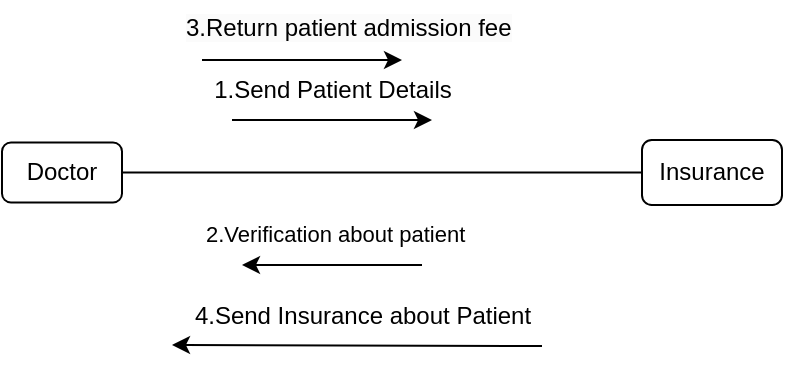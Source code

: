 <mxfile version="24.2.5" type="device">
  <diagram name="Page-1" id="UCIa1z6oi-Avvyrd_FWZ">
    <mxGraphModel dx="526" dy="614" grid="1" gridSize="10" guides="1" tooltips="1" connect="1" arrows="1" fold="1" page="1" pageScale="1" pageWidth="850" pageHeight="1100" math="0" shadow="0">
      <root>
        <mxCell id="0" />
        <mxCell id="1" parent="0" />
        <mxCell id="iDHYhRwBpJ_vP6wh7rX1-1" value="Doctor" style="rounded=1;whiteSpace=wrap;html=1;" parent="1" vertex="1">
          <mxGeometry x="30" y="91.25" width="60" height="30" as="geometry" />
        </mxCell>
        <mxCell id="iDHYhRwBpJ_vP6wh7rX1-2" value="Insurance" style="whiteSpace=wrap;html=1;rounded=1;" parent="1" vertex="1">
          <mxGeometry x="350" y="90" width="70" height="32.5" as="geometry" />
        </mxCell>
        <mxCell id="iDHYhRwBpJ_vP6wh7rX1-4" value="1.Send Patient Details" style="text;html=1;align=center;verticalAlign=middle;resizable=0;points=[];autosize=1;strokeColor=none;fillColor=none;" parent="1" vertex="1">
          <mxGeometry x="125" y="50" width="140" height="30" as="geometry" />
        </mxCell>
        <mxCell id="iDHYhRwBpJ_vP6wh7rX1-6" value="4.Send Insurance about Patient" style="text;html=1;align=center;verticalAlign=middle;resizable=0;points=[];autosize=1;strokeColor=none;fillColor=none;" parent="1" vertex="1">
          <mxGeometry x="115" y="162.5" width="190" height="30" as="geometry" />
        </mxCell>
        <mxCell id="iDHYhRwBpJ_vP6wh7rX1-14" value="&lt;span style=&quot;color: rgb(0, 0, 0); font-family: Helvetica; font-size: 12px; font-style: normal; font-variant-ligatures: normal; font-variant-caps: normal; font-weight: 400; letter-spacing: normal; orphans: 2; text-align: center; text-indent: 0px; text-transform: none; widows: 2; word-spacing: 0px; -webkit-text-stroke-width: 0px; white-space: nowrap; background-color: rgb(251, 251, 251); text-decoration-thickness: initial; text-decoration-style: initial; text-decoration-color: initial; display: inline !important; float: none;&quot;&gt;3.Return patient admission fee&lt;/span&gt;" style="text;whiteSpace=wrap;html=1;" parent="1" vertex="1">
          <mxGeometry x="120" y="20" width="190" height="40" as="geometry" />
        </mxCell>
        <mxCell id="iDHYhRwBpJ_vP6wh7rX1-15" value="&lt;span style=&quot;color: rgb(0, 0, 0); font-family: Helvetica; font-size: 11px; font-style: normal; font-variant-ligatures: normal; font-variant-caps: normal; font-weight: 400; letter-spacing: normal; orphans: 2; text-align: center; text-indent: 0px; text-transform: none; widows: 2; word-spacing: 0px; -webkit-text-stroke-width: 0px; white-space: nowrap; background-color: rgb(255, 255, 255); text-decoration-thickness: initial; text-decoration-style: initial; text-decoration-color: initial; display: inline !important; float: none;&quot;&gt;2.Verification about patient&amp;nbsp;&lt;/span&gt;" style="text;whiteSpace=wrap;html=1;" parent="1" vertex="1">
          <mxGeometry x="130" y="122.5" width="160" height="40" as="geometry" />
        </mxCell>
        <mxCell id="CpdnDmgZWSYzYL4fRZ3E-1" value="" style="edgeStyle=none;orthogonalLoop=1;jettySize=auto;html=1;rounded=0;" edge="1" parent="1">
          <mxGeometry width="100" relative="1" as="geometry">
            <mxPoint x="145" y="80" as="sourcePoint" />
            <mxPoint x="245" y="80" as="targetPoint" />
            <Array as="points" />
          </mxGeometry>
        </mxCell>
        <mxCell id="CpdnDmgZWSYzYL4fRZ3E-2" value="" style="edgeStyle=none;orthogonalLoop=1;jettySize=auto;html=1;rounded=0;" edge="1" parent="1">
          <mxGeometry width="100" relative="1" as="geometry">
            <mxPoint x="130" y="50" as="sourcePoint" />
            <mxPoint x="230" y="50" as="targetPoint" />
            <Array as="points" />
          </mxGeometry>
        </mxCell>
        <mxCell id="CpdnDmgZWSYzYL4fRZ3E-3" value="" style="edgeStyle=none;orthogonalLoop=1;jettySize=auto;html=1;rounded=0;" edge="1" parent="1">
          <mxGeometry width="100" relative="1" as="geometry">
            <mxPoint x="240" y="152.5" as="sourcePoint" />
            <mxPoint x="150" y="152.5" as="targetPoint" />
            <Array as="points" />
          </mxGeometry>
        </mxCell>
        <mxCell id="CpdnDmgZWSYzYL4fRZ3E-6" value="" style="endArrow=none;html=1;rounded=0;entryX=0;entryY=0.5;entryDx=0;entryDy=0;exitX=1;exitY=0.5;exitDx=0;exitDy=0;" edge="1" parent="1" source="iDHYhRwBpJ_vP6wh7rX1-1" target="iDHYhRwBpJ_vP6wh7rX1-2">
          <mxGeometry width="50" height="50" relative="1" as="geometry">
            <mxPoint x="250" y="340" as="sourcePoint" />
            <mxPoint x="300" y="290" as="targetPoint" />
          </mxGeometry>
        </mxCell>
        <mxCell id="CpdnDmgZWSYzYL4fRZ3E-7" value="" style="edgeStyle=none;orthogonalLoop=1;jettySize=auto;html=1;rounded=0;" edge="1" parent="1">
          <mxGeometry width="100" relative="1" as="geometry">
            <mxPoint x="300" y="193" as="sourcePoint" />
            <mxPoint x="115" y="192.5" as="targetPoint" />
            <Array as="points" />
          </mxGeometry>
        </mxCell>
      </root>
    </mxGraphModel>
  </diagram>
</mxfile>

